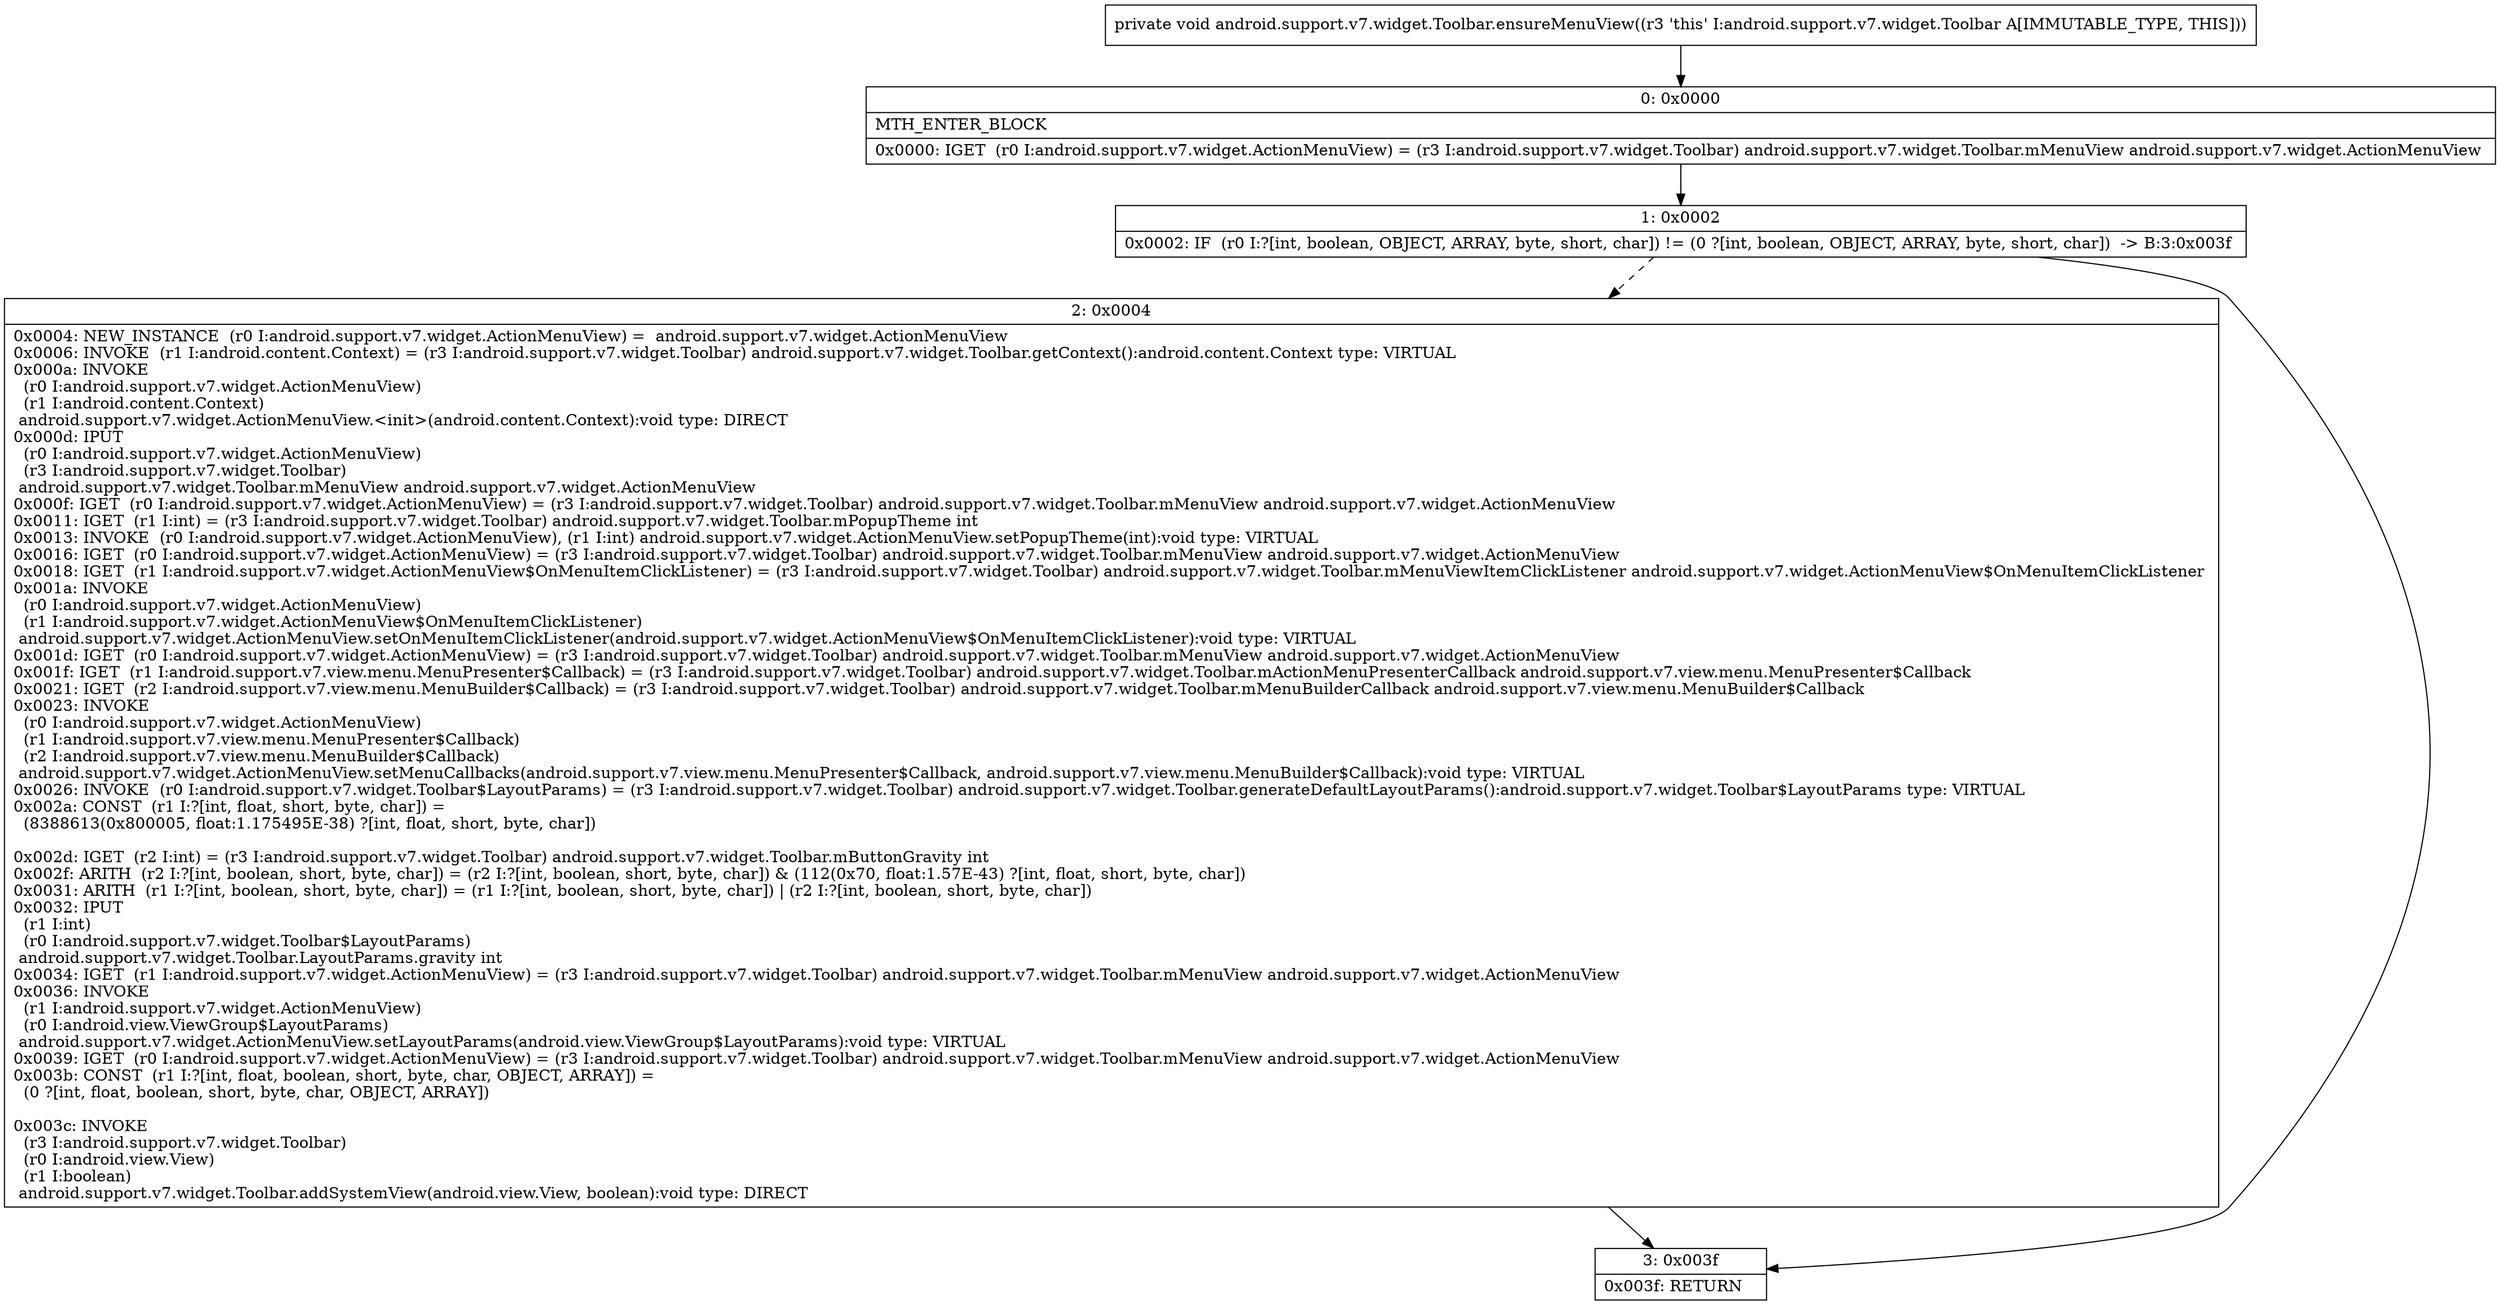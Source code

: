 digraph "CFG forandroid.support.v7.widget.Toolbar.ensureMenuView()V" {
Node_0 [shape=record,label="{0\:\ 0x0000|MTH_ENTER_BLOCK\l|0x0000: IGET  (r0 I:android.support.v7.widget.ActionMenuView) = (r3 I:android.support.v7.widget.Toolbar) android.support.v7.widget.Toolbar.mMenuView android.support.v7.widget.ActionMenuView \l}"];
Node_1 [shape=record,label="{1\:\ 0x0002|0x0002: IF  (r0 I:?[int, boolean, OBJECT, ARRAY, byte, short, char]) != (0 ?[int, boolean, OBJECT, ARRAY, byte, short, char])  \-\> B:3:0x003f \l}"];
Node_2 [shape=record,label="{2\:\ 0x0004|0x0004: NEW_INSTANCE  (r0 I:android.support.v7.widget.ActionMenuView) =  android.support.v7.widget.ActionMenuView \l0x0006: INVOKE  (r1 I:android.content.Context) = (r3 I:android.support.v7.widget.Toolbar) android.support.v7.widget.Toolbar.getContext():android.content.Context type: VIRTUAL \l0x000a: INVOKE  \l  (r0 I:android.support.v7.widget.ActionMenuView)\l  (r1 I:android.content.Context)\l android.support.v7.widget.ActionMenuView.\<init\>(android.content.Context):void type: DIRECT \l0x000d: IPUT  \l  (r0 I:android.support.v7.widget.ActionMenuView)\l  (r3 I:android.support.v7.widget.Toolbar)\l android.support.v7.widget.Toolbar.mMenuView android.support.v7.widget.ActionMenuView \l0x000f: IGET  (r0 I:android.support.v7.widget.ActionMenuView) = (r3 I:android.support.v7.widget.Toolbar) android.support.v7.widget.Toolbar.mMenuView android.support.v7.widget.ActionMenuView \l0x0011: IGET  (r1 I:int) = (r3 I:android.support.v7.widget.Toolbar) android.support.v7.widget.Toolbar.mPopupTheme int \l0x0013: INVOKE  (r0 I:android.support.v7.widget.ActionMenuView), (r1 I:int) android.support.v7.widget.ActionMenuView.setPopupTheme(int):void type: VIRTUAL \l0x0016: IGET  (r0 I:android.support.v7.widget.ActionMenuView) = (r3 I:android.support.v7.widget.Toolbar) android.support.v7.widget.Toolbar.mMenuView android.support.v7.widget.ActionMenuView \l0x0018: IGET  (r1 I:android.support.v7.widget.ActionMenuView$OnMenuItemClickListener) = (r3 I:android.support.v7.widget.Toolbar) android.support.v7.widget.Toolbar.mMenuViewItemClickListener android.support.v7.widget.ActionMenuView$OnMenuItemClickListener \l0x001a: INVOKE  \l  (r0 I:android.support.v7.widget.ActionMenuView)\l  (r1 I:android.support.v7.widget.ActionMenuView$OnMenuItemClickListener)\l android.support.v7.widget.ActionMenuView.setOnMenuItemClickListener(android.support.v7.widget.ActionMenuView$OnMenuItemClickListener):void type: VIRTUAL \l0x001d: IGET  (r0 I:android.support.v7.widget.ActionMenuView) = (r3 I:android.support.v7.widget.Toolbar) android.support.v7.widget.Toolbar.mMenuView android.support.v7.widget.ActionMenuView \l0x001f: IGET  (r1 I:android.support.v7.view.menu.MenuPresenter$Callback) = (r3 I:android.support.v7.widget.Toolbar) android.support.v7.widget.Toolbar.mActionMenuPresenterCallback android.support.v7.view.menu.MenuPresenter$Callback \l0x0021: IGET  (r2 I:android.support.v7.view.menu.MenuBuilder$Callback) = (r3 I:android.support.v7.widget.Toolbar) android.support.v7.widget.Toolbar.mMenuBuilderCallback android.support.v7.view.menu.MenuBuilder$Callback \l0x0023: INVOKE  \l  (r0 I:android.support.v7.widget.ActionMenuView)\l  (r1 I:android.support.v7.view.menu.MenuPresenter$Callback)\l  (r2 I:android.support.v7.view.menu.MenuBuilder$Callback)\l android.support.v7.widget.ActionMenuView.setMenuCallbacks(android.support.v7.view.menu.MenuPresenter$Callback, android.support.v7.view.menu.MenuBuilder$Callback):void type: VIRTUAL \l0x0026: INVOKE  (r0 I:android.support.v7.widget.Toolbar$LayoutParams) = (r3 I:android.support.v7.widget.Toolbar) android.support.v7.widget.Toolbar.generateDefaultLayoutParams():android.support.v7.widget.Toolbar$LayoutParams type: VIRTUAL \l0x002a: CONST  (r1 I:?[int, float, short, byte, char]) = \l  (8388613(0x800005, float:1.175495E\-38) ?[int, float, short, byte, char])\l \l0x002d: IGET  (r2 I:int) = (r3 I:android.support.v7.widget.Toolbar) android.support.v7.widget.Toolbar.mButtonGravity int \l0x002f: ARITH  (r2 I:?[int, boolean, short, byte, char]) = (r2 I:?[int, boolean, short, byte, char]) & (112(0x70, float:1.57E\-43) ?[int, float, short, byte, char]) \l0x0031: ARITH  (r1 I:?[int, boolean, short, byte, char]) = (r1 I:?[int, boolean, short, byte, char]) \| (r2 I:?[int, boolean, short, byte, char]) \l0x0032: IPUT  \l  (r1 I:int)\l  (r0 I:android.support.v7.widget.Toolbar$LayoutParams)\l android.support.v7.widget.Toolbar.LayoutParams.gravity int \l0x0034: IGET  (r1 I:android.support.v7.widget.ActionMenuView) = (r3 I:android.support.v7.widget.Toolbar) android.support.v7.widget.Toolbar.mMenuView android.support.v7.widget.ActionMenuView \l0x0036: INVOKE  \l  (r1 I:android.support.v7.widget.ActionMenuView)\l  (r0 I:android.view.ViewGroup$LayoutParams)\l android.support.v7.widget.ActionMenuView.setLayoutParams(android.view.ViewGroup$LayoutParams):void type: VIRTUAL \l0x0039: IGET  (r0 I:android.support.v7.widget.ActionMenuView) = (r3 I:android.support.v7.widget.Toolbar) android.support.v7.widget.Toolbar.mMenuView android.support.v7.widget.ActionMenuView \l0x003b: CONST  (r1 I:?[int, float, boolean, short, byte, char, OBJECT, ARRAY]) = \l  (0 ?[int, float, boolean, short, byte, char, OBJECT, ARRAY])\l \l0x003c: INVOKE  \l  (r3 I:android.support.v7.widget.Toolbar)\l  (r0 I:android.view.View)\l  (r1 I:boolean)\l android.support.v7.widget.Toolbar.addSystemView(android.view.View, boolean):void type: DIRECT \l}"];
Node_3 [shape=record,label="{3\:\ 0x003f|0x003f: RETURN   \l}"];
MethodNode[shape=record,label="{private void android.support.v7.widget.Toolbar.ensureMenuView((r3 'this' I:android.support.v7.widget.Toolbar A[IMMUTABLE_TYPE, THIS])) }"];
MethodNode -> Node_0;
Node_0 -> Node_1;
Node_1 -> Node_2[style=dashed];
Node_1 -> Node_3;
Node_2 -> Node_3;
}

